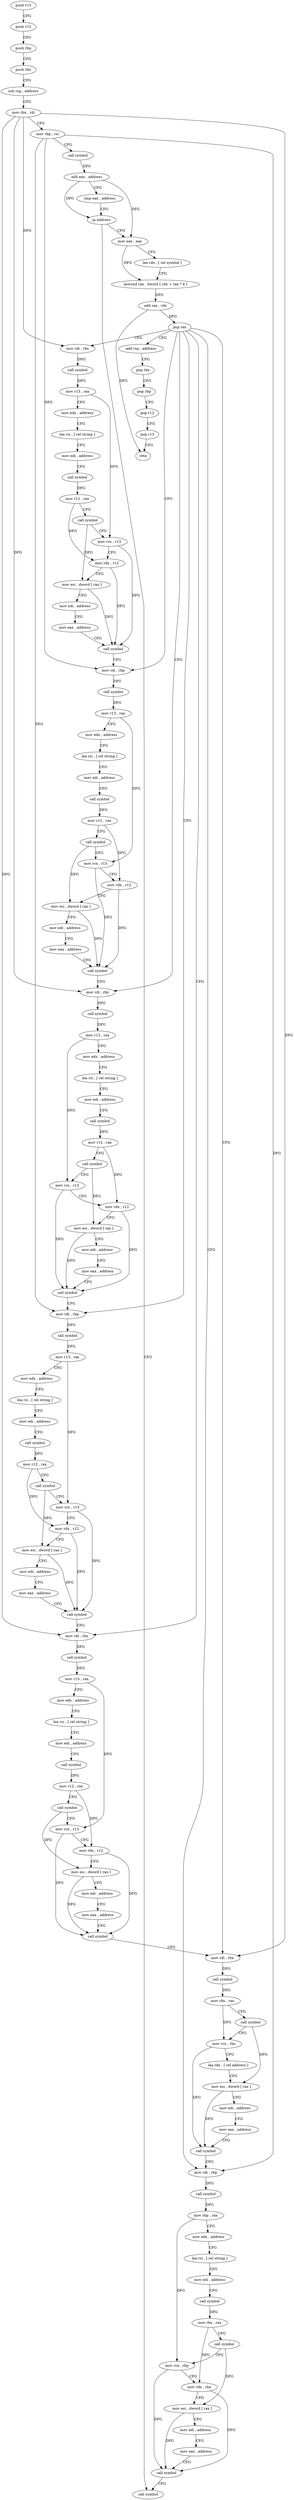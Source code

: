 digraph "func" {
"4218606" [label = "push r13" ]
"4218608" [label = "push r12" ]
"4218610" [label = "push rbp" ]
"4218611" [label = "push rbx" ]
"4218612" [label = "sub rsp , address" ]
"4218616" [label = "mov rbx , rdi" ]
"4218619" [label = "mov rbp , rsi" ]
"4218622" [label = "call symbol" ]
"4218627" [label = "add eax , address" ]
"4218630" [label = "cmp eax , address" ]
"4218633" [label = "ja address" ]
"4219084" [label = "call symbol" ]
"4218639" [label = "mov eax , eax" ]
"4218641" [label = "lea rdx , [ rel symbol ]" ]
"4218648" [label = "movsxd rax , dword [ rdx + rax * 4 ]" ]
"4218652" [label = "add rax , rdx" ]
"4218655" [label = "jmp rax" ]
"4218657" [label = "mov rdi , rbx" ]
"4218721" [label = "mov rdi , rbp" ]
"4218785" [label = "mov rdi , rbx" ]
"4218849" [label = "mov rdi , rbp" ]
"4218913" [label = "mov rdi , rbx" ]
"4218977" [label = "mov rdi , rbx" ]
"4219020" [label = "mov rdi , rbp" ]
"4219089" [label = "add rsp , address" ]
"4218660" [label = "call symbol" ]
"4218665" [label = "mov r13 , rax" ]
"4218668" [label = "mov edx , address" ]
"4218673" [label = "lea rsi , [ rel string ]" ]
"4218680" [label = "mov edi , address" ]
"4218685" [label = "call symbol" ]
"4218690" [label = "mov r12 , rax" ]
"4218693" [label = "call symbol" ]
"4218698" [label = "mov rcx , r13" ]
"4218701" [label = "mov rdx , r12" ]
"4218704" [label = "mov esi , dword [ rax ]" ]
"4218706" [label = "mov edi , address" ]
"4218711" [label = "mov eax , address" ]
"4218716" [label = "call symbol" ]
"4218724" [label = "call symbol" ]
"4218729" [label = "mov r13 , rax" ]
"4218732" [label = "mov edx , address" ]
"4218737" [label = "lea rsi , [ rel string ]" ]
"4218744" [label = "mov edi , address" ]
"4218749" [label = "call symbol" ]
"4218754" [label = "mov r12 , rax" ]
"4218757" [label = "call symbol" ]
"4218762" [label = "mov rcx , r13" ]
"4218765" [label = "mov rdx , r12" ]
"4218768" [label = "mov esi , dword [ rax ]" ]
"4218770" [label = "mov edi , address" ]
"4218775" [label = "mov eax , address" ]
"4218780" [label = "call symbol" ]
"4218788" [label = "call symbol" ]
"4218793" [label = "mov r13 , rax" ]
"4218796" [label = "mov edx , address" ]
"4218801" [label = "lea rsi , [ rel string ]" ]
"4218808" [label = "mov edi , address" ]
"4218813" [label = "call symbol" ]
"4218818" [label = "mov r12 , rax" ]
"4218821" [label = "call symbol" ]
"4218826" [label = "mov rcx , r13" ]
"4218829" [label = "mov rdx , r12" ]
"4218832" [label = "mov esi , dword [ rax ]" ]
"4218834" [label = "mov edi , address" ]
"4218839" [label = "mov eax , address" ]
"4218844" [label = "call symbol" ]
"4218852" [label = "call symbol" ]
"4218857" [label = "mov r13 , rax" ]
"4218860" [label = "mov edx , address" ]
"4218865" [label = "lea rsi , [ rel string ]" ]
"4218872" [label = "mov edi , address" ]
"4218877" [label = "call symbol" ]
"4218882" [label = "mov r12 , rax" ]
"4218885" [label = "call symbol" ]
"4218890" [label = "mov rcx , r13" ]
"4218893" [label = "mov rdx , r12" ]
"4218896" [label = "mov esi , dword [ rax ]" ]
"4218898" [label = "mov edi , address" ]
"4218903" [label = "mov eax , address" ]
"4218908" [label = "call symbol" ]
"4218916" [label = "call symbol" ]
"4218921" [label = "mov r13 , rax" ]
"4218924" [label = "mov edx , address" ]
"4218929" [label = "lea rsi , [ rel string ]" ]
"4218936" [label = "mov edi , address" ]
"4218941" [label = "call symbol" ]
"4218946" [label = "mov r12 , rax" ]
"4218949" [label = "call symbol" ]
"4218954" [label = "mov rcx , r13" ]
"4218957" [label = "mov rdx , r12" ]
"4218960" [label = "mov esi , dword [ rax ]" ]
"4218962" [label = "mov edi , address" ]
"4218967" [label = "mov eax , address" ]
"4218972" [label = "call symbol" ]
"4218980" [label = "call symbol" ]
"4218985" [label = "mov rbx , rax" ]
"4218988" [label = "call symbol" ]
"4218993" [label = "mov rcx , rbx" ]
"4218996" [label = "lea rdx , [ rel address ]" ]
"4219003" [label = "mov esi , dword [ rax ]" ]
"4219005" [label = "mov edi , address" ]
"4219010" [label = "mov eax , address" ]
"4219015" [label = "call symbol" ]
"4219023" [label = "call symbol" ]
"4219028" [label = "mov rbp , rax" ]
"4219031" [label = "mov edx , address" ]
"4219036" [label = "lea rsi , [ rel string ]" ]
"4219043" [label = "mov edi , address" ]
"4219048" [label = "call symbol" ]
"4219053" [label = "mov rbx , rax" ]
"4219056" [label = "call symbol" ]
"4219061" [label = "mov rcx , rbp" ]
"4219064" [label = "mov rdx , rbx" ]
"4219067" [label = "mov esi , dword [ rax ]" ]
"4219069" [label = "mov edi , address" ]
"4219074" [label = "mov eax , address" ]
"4219079" [label = "call symbol" ]
"4219093" [label = "pop rbx" ]
"4219094" [label = "pop rbp" ]
"4219095" [label = "pop r12" ]
"4219097" [label = "pop r13" ]
"4219099" [label = "retn" ]
"4218606" -> "4218608" [ label = "CFG" ]
"4218608" -> "4218610" [ label = "CFG" ]
"4218610" -> "4218611" [ label = "CFG" ]
"4218611" -> "4218612" [ label = "CFG" ]
"4218612" -> "4218616" [ label = "CFG" ]
"4218616" -> "4218619" [ label = "CFG" ]
"4218616" -> "4218657" [ label = "DFG" ]
"4218616" -> "4218785" [ label = "DFG" ]
"4218616" -> "4218913" [ label = "DFG" ]
"4218616" -> "4218977" [ label = "DFG" ]
"4218619" -> "4218622" [ label = "CFG" ]
"4218619" -> "4218721" [ label = "DFG" ]
"4218619" -> "4218849" [ label = "DFG" ]
"4218619" -> "4219020" [ label = "DFG" ]
"4218622" -> "4218627" [ label = "DFG" ]
"4218627" -> "4218630" [ label = "CFG" ]
"4218627" -> "4218633" [ label = "DFG" ]
"4218627" -> "4218639" [ label = "DFG" ]
"4218630" -> "4218633" [ label = "CFG" ]
"4218633" -> "4219084" [ label = "CFG" ]
"4218633" -> "4218639" [ label = "CFG" ]
"4218639" -> "4218641" [ label = "CFG" ]
"4218639" -> "4218648" [ label = "DFG" ]
"4218641" -> "4218648" [ label = "CFG" ]
"4218648" -> "4218652" [ label = "DFG" ]
"4218652" -> "4218655" [ label = "DFG" ]
"4218652" -> "4219099" [ label = "DFG" ]
"4218655" -> "4218657" [ label = "CFG" ]
"4218655" -> "4218721" [ label = "CFG" ]
"4218655" -> "4218785" [ label = "CFG" ]
"4218655" -> "4218849" [ label = "CFG" ]
"4218655" -> "4218913" [ label = "CFG" ]
"4218655" -> "4218977" [ label = "CFG" ]
"4218655" -> "4219020" [ label = "CFG" ]
"4218655" -> "4219089" [ label = "CFG" ]
"4218657" -> "4218660" [ label = "DFG" ]
"4218721" -> "4218724" [ label = "DFG" ]
"4218785" -> "4218788" [ label = "DFG" ]
"4218849" -> "4218852" [ label = "DFG" ]
"4218913" -> "4218916" [ label = "DFG" ]
"4218977" -> "4218980" [ label = "DFG" ]
"4219020" -> "4219023" [ label = "DFG" ]
"4219089" -> "4219093" [ label = "CFG" ]
"4218660" -> "4218665" [ label = "DFG" ]
"4218665" -> "4218668" [ label = "CFG" ]
"4218665" -> "4218698" [ label = "DFG" ]
"4218668" -> "4218673" [ label = "CFG" ]
"4218673" -> "4218680" [ label = "CFG" ]
"4218680" -> "4218685" [ label = "CFG" ]
"4218685" -> "4218690" [ label = "DFG" ]
"4218690" -> "4218693" [ label = "CFG" ]
"4218690" -> "4218701" [ label = "DFG" ]
"4218693" -> "4218698" [ label = "CFG" ]
"4218693" -> "4218704" [ label = "DFG" ]
"4218698" -> "4218701" [ label = "CFG" ]
"4218698" -> "4218716" [ label = "DFG" ]
"4218701" -> "4218704" [ label = "CFG" ]
"4218701" -> "4218716" [ label = "DFG" ]
"4218704" -> "4218706" [ label = "CFG" ]
"4218704" -> "4218716" [ label = "DFG" ]
"4218706" -> "4218711" [ label = "CFG" ]
"4218711" -> "4218716" [ label = "CFG" ]
"4218716" -> "4218721" [ label = "CFG" ]
"4218724" -> "4218729" [ label = "DFG" ]
"4218729" -> "4218732" [ label = "CFG" ]
"4218729" -> "4218762" [ label = "DFG" ]
"4218732" -> "4218737" [ label = "CFG" ]
"4218737" -> "4218744" [ label = "CFG" ]
"4218744" -> "4218749" [ label = "CFG" ]
"4218749" -> "4218754" [ label = "DFG" ]
"4218754" -> "4218757" [ label = "CFG" ]
"4218754" -> "4218765" [ label = "DFG" ]
"4218757" -> "4218762" [ label = "CFG" ]
"4218757" -> "4218768" [ label = "DFG" ]
"4218762" -> "4218765" [ label = "CFG" ]
"4218762" -> "4218780" [ label = "DFG" ]
"4218765" -> "4218768" [ label = "CFG" ]
"4218765" -> "4218780" [ label = "DFG" ]
"4218768" -> "4218770" [ label = "CFG" ]
"4218768" -> "4218780" [ label = "DFG" ]
"4218770" -> "4218775" [ label = "CFG" ]
"4218775" -> "4218780" [ label = "CFG" ]
"4218780" -> "4218785" [ label = "CFG" ]
"4218788" -> "4218793" [ label = "DFG" ]
"4218793" -> "4218796" [ label = "CFG" ]
"4218793" -> "4218826" [ label = "DFG" ]
"4218796" -> "4218801" [ label = "CFG" ]
"4218801" -> "4218808" [ label = "CFG" ]
"4218808" -> "4218813" [ label = "CFG" ]
"4218813" -> "4218818" [ label = "DFG" ]
"4218818" -> "4218821" [ label = "CFG" ]
"4218818" -> "4218829" [ label = "DFG" ]
"4218821" -> "4218826" [ label = "CFG" ]
"4218821" -> "4218832" [ label = "DFG" ]
"4218826" -> "4218829" [ label = "CFG" ]
"4218826" -> "4218844" [ label = "DFG" ]
"4218829" -> "4218832" [ label = "CFG" ]
"4218829" -> "4218844" [ label = "DFG" ]
"4218832" -> "4218834" [ label = "CFG" ]
"4218832" -> "4218844" [ label = "DFG" ]
"4218834" -> "4218839" [ label = "CFG" ]
"4218839" -> "4218844" [ label = "CFG" ]
"4218844" -> "4218849" [ label = "CFG" ]
"4218852" -> "4218857" [ label = "DFG" ]
"4218857" -> "4218860" [ label = "CFG" ]
"4218857" -> "4218890" [ label = "DFG" ]
"4218860" -> "4218865" [ label = "CFG" ]
"4218865" -> "4218872" [ label = "CFG" ]
"4218872" -> "4218877" [ label = "CFG" ]
"4218877" -> "4218882" [ label = "DFG" ]
"4218882" -> "4218885" [ label = "CFG" ]
"4218882" -> "4218893" [ label = "DFG" ]
"4218885" -> "4218890" [ label = "CFG" ]
"4218885" -> "4218896" [ label = "DFG" ]
"4218890" -> "4218893" [ label = "CFG" ]
"4218890" -> "4218908" [ label = "DFG" ]
"4218893" -> "4218896" [ label = "CFG" ]
"4218893" -> "4218908" [ label = "DFG" ]
"4218896" -> "4218898" [ label = "CFG" ]
"4218896" -> "4218908" [ label = "DFG" ]
"4218898" -> "4218903" [ label = "CFG" ]
"4218903" -> "4218908" [ label = "CFG" ]
"4218908" -> "4218913" [ label = "CFG" ]
"4218916" -> "4218921" [ label = "DFG" ]
"4218921" -> "4218924" [ label = "CFG" ]
"4218921" -> "4218954" [ label = "DFG" ]
"4218924" -> "4218929" [ label = "CFG" ]
"4218929" -> "4218936" [ label = "CFG" ]
"4218936" -> "4218941" [ label = "CFG" ]
"4218941" -> "4218946" [ label = "DFG" ]
"4218946" -> "4218949" [ label = "CFG" ]
"4218946" -> "4218957" [ label = "DFG" ]
"4218949" -> "4218954" [ label = "CFG" ]
"4218949" -> "4218960" [ label = "DFG" ]
"4218954" -> "4218957" [ label = "CFG" ]
"4218954" -> "4218972" [ label = "DFG" ]
"4218957" -> "4218960" [ label = "CFG" ]
"4218957" -> "4218972" [ label = "DFG" ]
"4218960" -> "4218962" [ label = "CFG" ]
"4218960" -> "4218972" [ label = "DFG" ]
"4218962" -> "4218967" [ label = "CFG" ]
"4218967" -> "4218972" [ label = "CFG" ]
"4218972" -> "4218977" [ label = "CFG" ]
"4218980" -> "4218985" [ label = "DFG" ]
"4218985" -> "4218988" [ label = "CFG" ]
"4218985" -> "4218993" [ label = "DFG" ]
"4218988" -> "4218993" [ label = "CFG" ]
"4218988" -> "4219003" [ label = "DFG" ]
"4218993" -> "4218996" [ label = "CFG" ]
"4218993" -> "4219015" [ label = "DFG" ]
"4218996" -> "4219003" [ label = "CFG" ]
"4219003" -> "4219005" [ label = "CFG" ]
"4219003" -> "4219015" [ label = "DFG" ]
"4219005" -> "4219010" [ label = "CFG" ]
"4219010" -> "4219015" [ label = "CFG" ]
"4219015" -> "4219020" [ label = "CFG" ]
"4219023" -> "4219028" [ label = "DFG" ]
"4219028" -> "4219031" [ label = "CFG" ]
"4219028" -> "4219061" [ label = "DFG" ]
"4219031" -> "4219036" [ label = "CFG" ]
"4219036" -> "4219043" [ label = "CFG" ]
"4219043" -> "4219048" [ label = "CFG" ]
"4219048" -> "4219053" [ label = "DFG" ]
"4219053" -> "4219056" [ label = "CFG" ]
"4219053" -> "4219064" [ label = "DFG" ]
"4219056" -> "4219061" [ label = "CFG" ]
"4219056" -> "4219067" [ label = "DFG" ]
"4219061" -> "4219064" [ label = "CFG" ]
"4219061" -> "4219079" [ label = "DFG" ]
"4219064" -> "4219067" [ label = "CFG" ]
"4219064" -> "4219079" [ label = "DFG" ]
"4219067" -> "4219069" [ label = "CFG" ]
"4219067" -> "4219079" [ label = "DFG" ]
"4219069" -> "4219074" [ label = "CFG" ]
"4219074" -> "4219079" [ label = "CFG" ]
"4219079" -> "4219084" [ label = "CFG" ]
"4219093" -> "4219094" [ label = "CFG" ]
"4219094" -> "4219095" [ label = "CFG" ]
"4219095" -> "4219097" [ label = "CFG" ]
"4219097" -> "4219099" [ label = "CFG" ]
}
